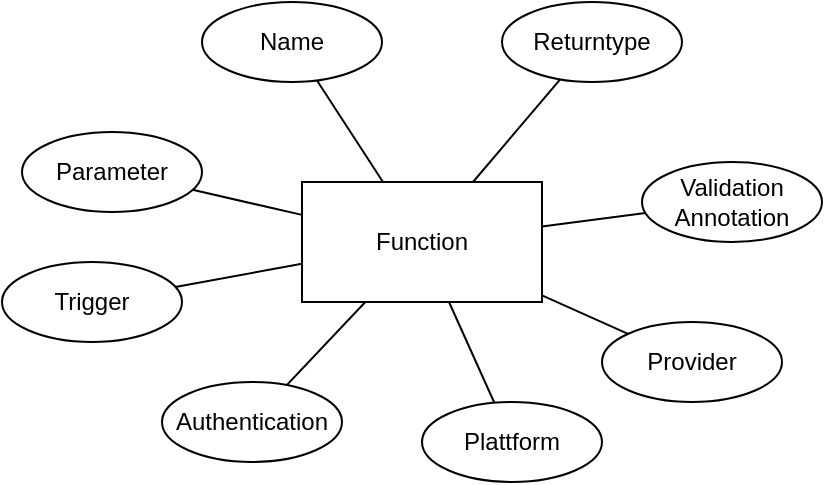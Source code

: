 <mxfile version="21.7.5" type="github">
  <diagram name="Seite-1" id="VB0bAvirKc_7t9530yRR">
    <mxGraphModel dx="3781" dy="1152" grid="1" gridSize="10" guides="1" tooltips="1" connect="1" arrows="1" fold="1" page="1" pageScale="1" pageWidth="827" pageHeight="1169" math="0" shadow="0">
      <root>
        <mxCell id="0" />
        <mxCell id="1" parent="0" />
        <mxCell id="-OBOlxQOVxqPVr_GroP4-2" value="Function" style="rounded=0;whiteSpace=wrap;html=1;" vertex="1" parent="1">
          <mxGeometry y="610" width="120" height="60" as="geometry" />
        </mxCell>
        <mxCell id="-OBOlxQOVxqPVr_GroP4-11" style="edgeStyle=none;shape=connector;rounded=0;orthogonalLoop=1;jettySize=auto;html=1;labelBackgroundColor=default;strokeColor=default;fontFamily=Helvetica;fontSize=11;fontColor=default;endArrow=none;endFill=0;" edge="1" parent="1" source="-OBOlxQOVxqPVr_GroP4-3" target="-OBOlxQOVxqPVr_GroP4-2">
          <mxGeometry relative="1" as="geometry" />
        </mxCell>
        <mxCell id="-OBOlxQOVxqPVr_GroP4-3" value="Name" style="ellipse;whiteSpace=wrap;html=1;" vertex="1" parent="1">
          <mxGeometry x="-50" y="520" width="90" height="40" as="geometry" />
        </mxCell>
        <mxCell id="-OBOlxQOVxqPVr_GroP4-10" style="rounded=0;orthogonalLoop=1;jettySize=auto;html=1;endArrow=none;endFill=0;" edge="1" parent="1" source="-OBOlxQOVxqPVr_GroP4-4" target="-OBOlxQOVxqPVr_GroP4-2">
          <mxGeometry relative="1" as="geometry" />
        </mxCell>
        <mxCell id="-OBOlxQOVxqPVr_GroP4-4" value="Returntype" style="ellipse;whiteSpace=wrap;html=1;" vertex="1" parent="1">
          <mxGeometry x="100" y="520" width="90" height="40" as="geometry" />
        </mxCell>
        <mxCell id="-OBOlxQOVxqPVr_GroP4-16" style="edgeStyle=none;shape=connector;rounded=0;orthogonalLoop=1;jettySize=auto;html=1;labelBackgroundColor=default;strokeColor=default;fontFamily=Helvetica;fontSize=11;fontColor=default;endArrow=none;endFill=0;" edge="1" parent="1" source="-OBOlxQOVxqPVr_GroP4-5" target="-OBOlxQOVxqPVr_GroP4-2">
          <mxGeometry relative="1" as="geometry" />
        </mxCell>
        <mxCell id="-OBOlxQOVxqPVr_GroP4-18" style="edgeStyle=none;shape=connector;rounded=0;orthogonalLoop=1;jettySize=auto;html=1;labelBackgroundColor=default;strokeColor=default;fontFamily=Helvetica;fontSize=11;fontColor=default;endArrow=none;endFill=0;" edge="1" parent="1" source="-OBOlxQOVxqPVr_GroP4-17" target="-OBOlxQOVxqPVr_GroP4-2">
          <mxGeometry relative="1" as="geometry" />
        </mxCell>
        <mxCell id="-OBOlxQOVxqPVr_GroP4-5" value="Provider" style="ellipse;whiteSpace=wrap;html=1;" vertex="1" parent="1">
          <mxGeometry x="150" y="680" width="90" height="40" as="geometry" />
        </mxCell>
        <mxCell id="-OBOlxQOVxqPVr_GroP4-15" style="edgeStyle=none;shape=connector;rounded=0;orthogonalLoop=1;jettySize=auto;html=1;labelBackgroundColor=default;strokeColor=default;fontFamily=Helvetica;fontSize=11;fontColor=default;endArrow=none;endFill=0;" edge="1" parent="1" source="-OBOlxQOVxqPVr_GroP4-6" target="-OBOlxQOVxqPVr_GroP4-2">
          <mxGeometry relative="1" as="geometry" />
        </mxCell>
        <mxCell id="-OBOlxQOVxqPVr_GroP4-6" value="Plattform" style="ellipse;whiteSpace=wrap;html=1;" vertex="1" parent="1">
          <mxGeometry x="60" y="720" width="90" height="40" as="geometry" />
        </mxCell>
        <mxCell id="-OBOlxQOVxqPVr_GroP4-14" style="edgeStyle=none;shape=connector;rounded=0;orthogonalLoop=1;jettySize=auto;html=1;labelBackgroundColor=default;strokeColor=default;fontFamily=Helvetica;fontSize=11;fontColor=default;endArrow=none;endFill=0;" edge="1" parent="1" source="-OBOlxQOVxqPVr_GroP4-7" target="-OBOlxQOVxqPVr_GroP4-2">
          <mxGeometry relative="1" as="geometry" />
        </mxCell>
        <mxCell id="-OBOlxQOVxqPVr_GroP4-7" value="Authentication" style="ellipse;whiteSpace=wrap;html=1;" vertex="1" parent="1">
          <mxGeometry x="-70" y="710" width="90" height="40" as="geometry" />
        </mxCell>
        <mxCell id="-OBOlxQOVxqPVr_GroP4-13" style="edgeStyle=none;shape=connector;rounded=0;orthogonalLoop=1;jettySize=auto;html=1;labelBackgroundColor=default;strokeColor=default;fontFamily=Helvetica;fontSize=11;fontColor=default;endArrow=none;endFill=0;" edge="1" parent="1" source="-OBOlxQOVxqPVr_GroP4-8" target="-OBOlxQOVxqPVr_GroP4-2">
          <mxGeometry relative="1" as="geometry" />
        </mxCell>
        <mxCell id="-OBOlxQOVxqPVr_GroP4-8" value="Trigger" style="ellipse;whiteSpace=wrap;html=1;" vertex="1" parent="1">
          <mxGeometry x="-150" y="650" width="90" height="40" as="geometry" />
        </mxCell>
        <mxCell id="-OBOlxQOVxqPVr_GroP4-12" style="edgeStyle=none;shape=connector;rounded=0;orthogonalLoop=1;jettySize=auto;html=1;labelBackgroundColor=default;strokeColor=default;fontFamily=Helvetica;fontSize=11;fontColor=default;endArrow=none;endFill=0;" edge="1" parent="1" source="-OBOlxQOVxqPVr_GroP4-9" target="-OBOlxQOVxqPVr_GroP4-2">
          <mxGeometry relative="1" as="geometry" />
        </mxCell>
        <mxCell id="-OBOlxQOVxqPVr_GroP4-9" value="Parameter" style="ellipse;whiteSpace=wrap;html=1;" vertex="1" parent="1">
          <mxGeometry x="-140" y="585" width="90" height="40" as="geometry" />
        </mxCell>
        <mxCell id="-OBOlxQOVxqPVr_GroP4-17" value="Validation Annotation" style="ellipse;whiteSpace=wrap;html=1;" vertex="1" parent="1">
          <mxGeometry x="170" y="600" width="90" height="40" as="geometry" />
        </mxCell>
      </root>
    </mxGraphModel>
  </diagram>
</mxfile>
